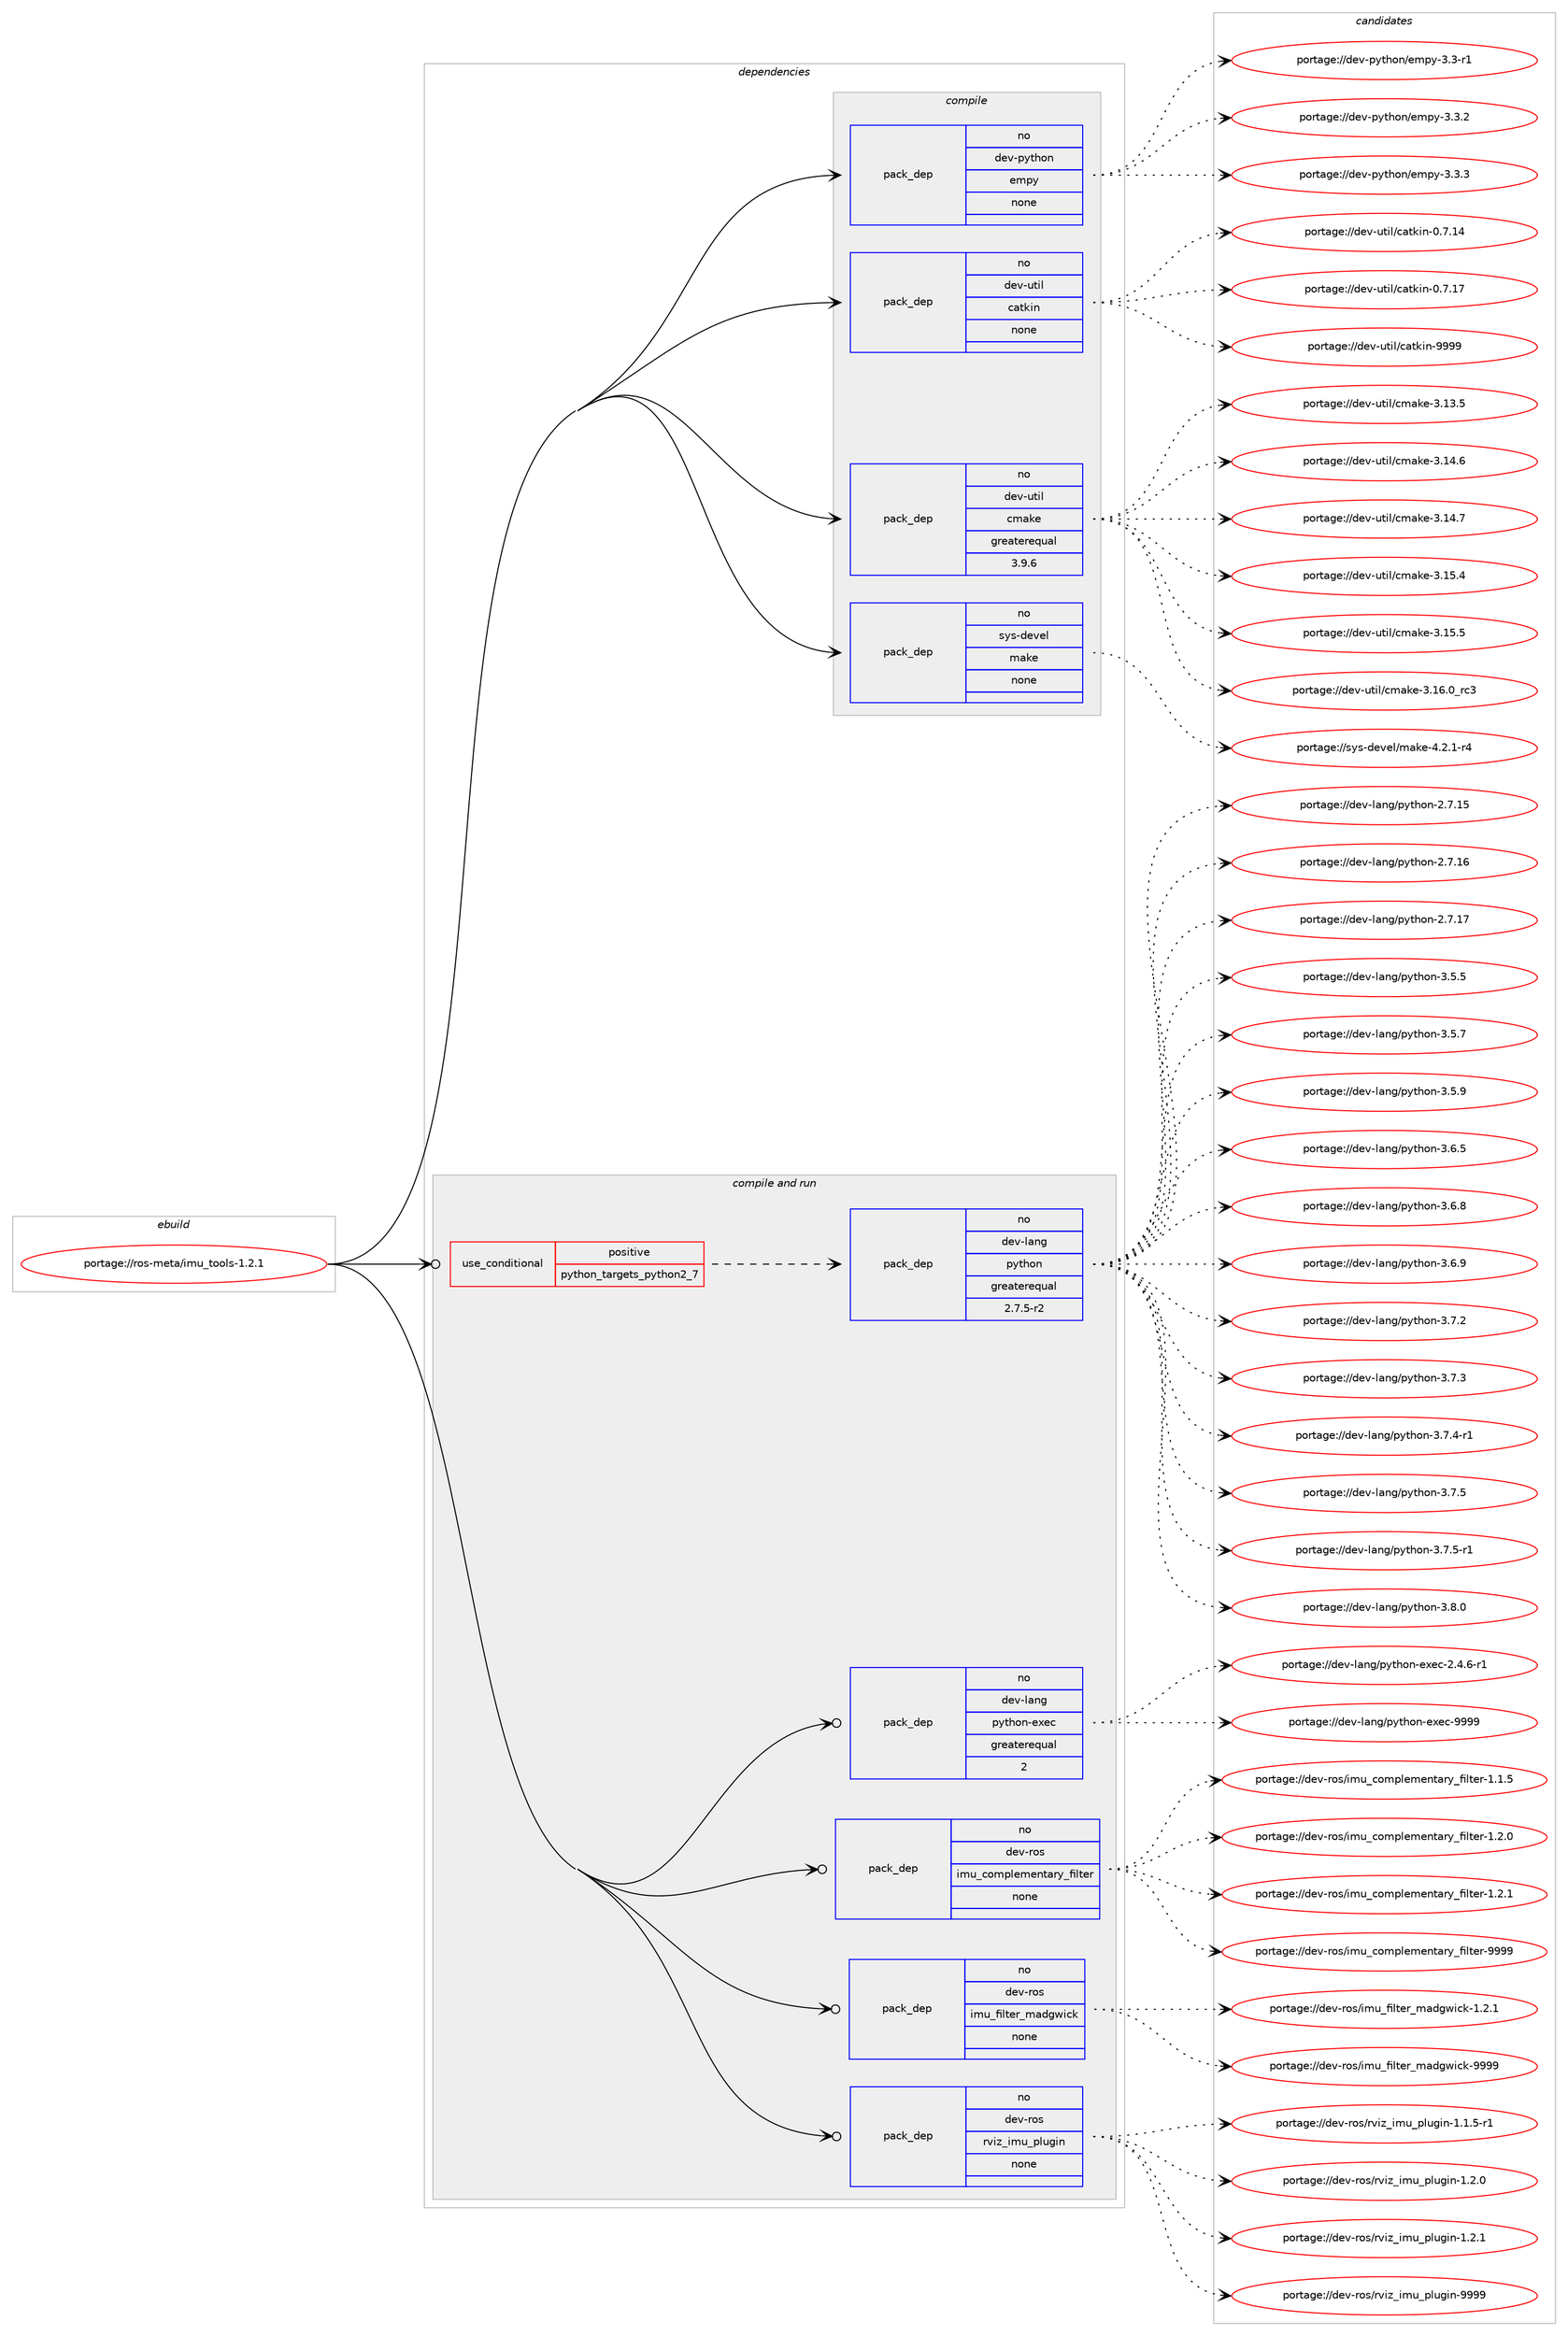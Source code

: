 digraph prolog {

# *************
# Graph options
# *************

newrank=true;
concentrate=true;
compound=true;
graph [rankdir=LR,fontname=Helvetica,fontsize=10,ranksep=1.5];#, ranksep=2.5, nodesep=0.2];
edge  [arrowhead=vee];
node  [fontname=Helvetica,fontsize=10];

# **********
# The ebuild
# **********

subgraph cluster_leftcol {
color=gray;
rank=same;
label=<<i>ebuild</i>>;
id [label="portage://ros-meta/imu_tools-1.2.1", color=red, width=4, href="../ros-meta/imu_tools-1.2.1.svg"];
}

# ****************
# The dependencies
# ****************

subgraph cluster_midcol {
color=gray;
label=<<i>dependencies</i>>;
subgraph cluster_compile {
fillcolor="#eeeeee";
style=filled;
label=<<i>compile</i>>;
subgraph pack278834 {
dependency380113 [label=<<TABLE BORDER="0" CELLBORDER="1" CELLSPACING="0" CELLPADDING="4" WIDTH="220"><TR><TD ROWSPAN="6" CELLPADDING="30">pack_dep</TD></TR><TR><TD WIDTH="110">no</TD></TR><TR><TD>dev-python</TD></TR><TR><TD>empy</TD></TR><TR><TD>none</TD></TR><TR><TD></TD></TR></TABLE>>, shape=none, color=blue];
}
id:e -> dependency380113:w [weight=20,style="solid",arrowhead="vee"];
subgraph pack278835 {
dependency380114 [label=<<TABLE BORDER="0" CELLBORDER="1" CELLSPACING="0" CELLPADDING="4" WIDTH="220"><TR><TD ROWSPAN="6" CELLPADDING="30">pack_dep</TD></TR><TR><TD WIDTH="110">no</TD></TR><TR><TD>dev-util</TD></TR><TR><TD>catkin</TD></TR><TR><TD>none</TD></TR><TR><TD></TD></TR></TABLE>>, shape=none, color=blue];
}
id:e -> dependency380114:w [weight=20,style="solid",arrowhead="vee"];
subgraph pack278836 {
dependency380115 [label=<<TABLE BORDER="0" CELLBORDER="1" CELLSPACING="0" CELLPADDING="4" WIDTH="220"><TR><TD ROWSPAN="6" CELLPADDING="30">pack_dep</TD></TR><TR><TD WIDTH="110">no</TD></TR><TR><TD>dev-util</TD></TR><TR><TD>cmake</TD></TR><TR><TD>greaterequal</TD></TR><TR><TD>3.9.6</TD></TR></TABLE>>, shape=none, color=blue];
}
id:e -> dependency380115:w [weight=20,style="solid",arrowhead="vee"];
subgraph pack278837 {
dependency380116 [label=<<TABLE BORDER="0" CELLBORDER="1" CELLSPACING="0" CELLPADDING="4" WIDTH="220"><TR><TD ROWSPAN="6" CELLPADDING="30">pack_dep</TD></TR><TR><TD WIDTH="110">no</TD></TR><TR><TD>sys-devel</TD></TR><TR><TD>make</TD></TR><TR><TD>none</TD></TR><TR><TD></TD></TR></TABLE>>, shape=none, color=blue];
}
id:e -> dependency380116:w [weight=20,style="solid",arrowhead="vee"];
}
subgraph cluster_compileandrun {
fillcolor="#eeeeee";
style=filled;
label=<<i>compile and run</i>>;
subgraph cond94861 {
dependency380117 [label=<<TABLE BORDER="0" CELLBORDER="1" CELLSPACING="0" CELLPADDING="4"><TR><TD ROWSPAN="3" CELLPADDING="10">use_conditional</TD></TR><TR><TD>positive</TD></TR><TR><TD>python_targets_python2_7</TD></TR></TABLE>>, shape=none, color=red];
subgraph pack278838 {
dependency380118 [label=<<TABLE BORDER="0" CELLBORDER="1" CELLSPACING="0" CELLPADDING="4" WIDTH="220"><TR><TD ROWSPAN="6" CELLPADDING="30">pack_dep</TD></TR><TR><TD WIDTH="110">no</TD></TR><TR><TD>dev-lang</TD></TR><TR><TD>python</TD></TR><TR><TD>greaterequal</TD></TR><TR><TD>2.7.5-r2</TD></TR></TABLE>>, shape=none, color=blue];
}
dependency380117:e -> dependency380118:w [weight=20,style="dashed",arrowhead="vee"];
}
id:e -> dependency380117:w [weight=20,style="solid",arrowhead="odotvee"];
subgraph pack278839 {
dependency380119 [label=<<TABLE BORDER="0" CELLBORDER="1" CELLSPACING="0" CELLPADDING="4" WIDTH="220"><TR><TD ROWSPAN="6" CELLPADDING="30">pack_dep</TD></TR><TR><TD WIDTH="110">no</TD></TR><TR><TD>dev-lang</TD></TR><TR><TD>python-exec</TD></TR><TR><TD>greaterequal</TD></TR><TR><TD>2</TD></TR></TABLE>>, shape=none, color=blue];
}
id:e -> dependency380119:w [weight=20,style="solid",arrowhead="odotvee"];
subgraph pack278840 {
dependency380120 [label=<<TABLE BORDER="0" CELLBORDER="1" CELLSPACING="0" CELLPADDING="4" WIDTH="220"><TR><TD ROWSPAN="6" CELLPADDING="30">pack_dep</TD></TR><TR><TD WIDTH="110">no</TD></TR><TR><TD>dev-ros</TD></TR><TR><TD>imu_complementary_filter</TD></TR><TR><TD>none</TD></TR><TR><TD></TD></TR></TABLE>>, shape=none, color=blue];
}
id:e -> dependency380120:w [weight=20,style="solid",arrowhead="odotvee"];
subgraph pack278841 {
dependency380121 [label=<<TABLE BORDER="0" CELLBORDER="1" CELLSPACING="0" CELLPADDING="4" WIDTH="220"><TR><TD ROWSPAN="6" CELLPADDING="30">pack_dep</TD></TR><TR><TD WIDTH="110">no</TD></TR><TR><TD>dev-ros</TD></TR><TR><TD>imu_filter_madgwick</TD></TR><TR><TD>none</TD></TR><TR><TD></TD></TR></TABLE>>, shape=none, color=blue];
}
id:e -> dependency380121:w [weight=20,style="solid",arrowhead="odotvee"];
subgraph pack278842 {
dependency380122 [label=<<TABLE BORDER="0" CELLBORDER="1" CELLSPACING="0" CELLPADDING="4" WIDTH="220"><TR><TD ROWSPAN="6" CELLPADDING="30">pack_dep</TD></TR><TR><TD WIDTH="110">no</TD></TR><TR><TD>dev-ros</TD></TR><TR><TD>rviz_imu_plugin</TD></TR><TR><TD>none</TD></TR><TR><TD></TD></TR></TABLE>>, shape=none, color=blue];
}
id:e -> dependency380122:w [weight=20,style="solid",arrowhead="odotvee"];
}
subgraph cluster_run {
fillcolor="#eeeeee";
style=filled;
label=<<i>run</i>>;
}
}

# **************
# The candidates
# **************

subgraph cluster_choices {
rank=same;
color=gray;
label=<<i>candidates</i>>;

subgraph choice278834 {
color=black;
nodesep=1;
choiceportage1001011184511212111610411111047101109112121455146514511449 [label="portage://dev-python/empy-3.3-r1", color=red, width=4,href="../dev-python/empy-3.3-r1.svg"];
choiceportage1001011184511212111610411111047101109112121455146514650 [label="portage://dev-python/empy-3.3.2", color=red, width=4,href="../dev-python/empy-3.3.2.svg"];
choiceportage1001011184511212111610411111047101109112121455146514651 [label="portage://dev-python/empy-3.3.3", color=red, width=4,href="../dev-python/empy-3.3.3.svg"];
dependency380113:e -> choiceportage1001011184511212111610411111047101109112121455146514511449:w [style=dotted,weight="100"];
dependency380113:e -> choiceportage1001011184511212111610411111047101109112121455146514650:w [style=dotted,weight="100"];
dependency380113:e -> choiceportage1001011184511212111610411111047101109112121455146514651:w [style=dotted,weight="100"];
}
subgraph choice278835 {
color=black;
nodesep=1;
choiceportage1001011184511711610510847999711610710511045484655464952 [label="portage://dev-util/catkin-0.7.14", color=red, width=4,href="../dev-util/catkin-0.7.14.svg"];
choiceportage1001011184511711610510847999711610710511045484655464955 [label="portage://dev-util/catkin-0.7.17", color=red, width=4,href="../dev-util/catkin-0.7.17.svg"];
choiceportage100101118451171161051084799971161071051104557575757 [label="portage://dev-util/catkin-9999", color=red, width=4,href="../dev-util/catkin-9999.svg"];
dependency380114:e -> choiceportage1001011184511711610510847999711610710511045484655464952:w [style=dotted,weight="100"];
dependency380114:e -> choiceportage1001011184511711610510847999711610710511045484655464955:w [style=dotted,weight="100"];
dependency380114:e -> choiceportage100101118451171161051084799971161071051104557575757:w [style=dotted,weight="100"];
}
subgraph choice278836 {
color=black;
nodesep=1;
choiceportage1001011184511711610510847991099710710145514649514653 [label="portage://dev-util/cmake-3.13.5", color=red, width=4,href="../dev-util/cmake-3.13.5.svg"];
choiceportage1001011184511711610510847991099710710145514649524654 [label="portage://dev-util/cmake-3.14.6", color=red, width=4,href="../dev-util/cmake-3.14.6.svg"];
choiceportage1001011184511711610510847991099710710145514649524655 [label="portage://dev-util/cmake-3.14.7", color=red, width=4,href="../dev-util/cmake-3.14.7.svg"];
choiceportage1001011184511711610510847991099710710145514649534652 [label="portage://dev-util/cmake-3.15.4", color=red, width=4,href="../dev-util/cmake-3.15.4.svg"];
choiceportage1001011184511711610510847991099710710145514649534653 [label="portage://dev-util/cmake-3.15.5", color=red, width=4,href="../dev-util/cmake-3.15.5.svg"];
choiceportage1001011184511711610510847991099710710145514649544648951149951 [label="portage://dev-util/cmake-3.16.0_rc3", color=red, width=4,href="../dev-util/cmake-3.16.0_rc3.svg"];
dependency380115:e -> choiceportage1001011184511711610510847991099710710145514649514653:w [style=dotted,weight="100"];
dependency380115:e -> choiceportage1001011184511711610510847991099710710145514649524654:w [style=dotted,weight="100"];
dependency380115:e -> choiceportage1001011184511711610510847991099710710145514649524655:w [style=dotted,weight="100"];
dependency380115:e -> choiceportage1001011184511711610510847991099710710145514649534652:w [style=dotted,weight="100"];
dependency380115:e -> choiceportage1001011184511711610510847991099710710145514649534653:w [style=dotted,weight="100"];
dependency380115:e -> choiceportage1001011184511711610510847991099710710145514649544648951149951:w [style=dotted,weight="100"];
}
subgraph choice278837 {
color=black;
nodesep=1;
choiceportage1151211154510010111810110847109971071014552465046494511452 [label="portage://sys-devel/make-4.2.1-r4", color=red, width=4,href="../sys-devel/make-4.2.1-r4.svg"];
dependency380116:e -> choiceportage1151211154510010111810110847109971071014552465046494511452:w [style=dotted,weight="100"];
}
subgraph choice278838 {
color=black;
nodesep=1;
choiceportage10010111845108971101034711212111610411111045504655464953 [label="portage://dev-lang/python-2.7.15", color=red, width=4,href="../dev-lang/python-2.7.15.svg"];
choiceportage10010111845108971101034711212111610411111045504655464954 [label="portage://dev-lang/python-2.7.16", color=red, width=4,href="../dev-lang/python-2.7.16.svg"];
choiceportage10010111845108971101034711212111610411111045504655464955 [label="portage://dev-lang/python-2.7.17", color=red, width=4,href="../dev-lang/python-2.7.17.svg"];
choiceportage100101118451089711010347112121116104111110455146534653 [label="portage://dev-lang/python-3.5.5", color=red, width=4,href="../dev-lang/python-3.5.5.svg"];
choiceportage100101118451089711010347112121116104111110455146534655 [label="portage://dev-lang/python-3.5.7", color=red, width=4,href="../dev-lang/python-3.5.7.svg"];
choiceportage100101118451089711010347112121116104111110455146534657 [label="portage://dev-lang/python-3.5.9", color=red, width=4,href="../dev-lang/python-3.5.9.svg"];
choiceportage100101118451089711010347112121116104111110455146544653 [label="portage://dev-lang/python-3.6.5", color=red, width=4,href="../dev-lang/python-3.6.5.svg"];
choiceportage100101118451089711010347112121116104111110455146544656 [label="portage://dev-lang/python-3.6.8", color=red, width=4,href="../dev-lang/python-3.6.8.svg"];
choiceportage100101118451089711010347112121116104111110455146544657 [label="portage://dev-lang/python-3.6.9", color=red, width=4,href="../dev-lang/python-3.6.9.svg"];
choiceportage100101118451089711010347112121116104111110455146554650 [label="portage://dev-lang/python-3.7.2", color=red, width=4,href="../dev-lang/python-3.7.2.svg"];
choiceportage100101118451089711010347112121116104111110455146554651 [label="portage://dev-lang/python-3.7.3", color=red, width=4,href="../dev-lang/python-3.7.3.svg"];
choiceportage1001011184510897110103471121211161041111104551465546524511449 [label="portage://dev-lang/python-3.7.4-r1", color=red, width=4,href="../dev-lang/python-3.7.4-r1.svg"];
choiceportage100101118451089711010347112121116104111110455146554653 [label="portage://dev-lang/python-3.7.5", color=red, width=4,href="../dev-lang/python-3.7.5.svg"];
choiceportage1001011184510897110103471121211161041111104551465546534511449 [label="portage://dev-lang/python-3.7.5-r1", color=red, width=4,href="../dev-lang/python-3.7.5-r1.svg"];
choiceportage100101118451089711010347112121116104111110455146564648 [label="portage://dev-lang/python-3.8.0", color=red, width=4,href="../dev-lang/python-3.8.0.svg"];
dependency380118:e -> choiceportage10010111845108971101034711212111610411111045504655464953:w [style=dotted,weight="100"];
dependency380118:e -> choiceportage10010111845108971101034711212111610411111045504655464954:w [style=dotted,weight="100"];
dependency380118:e -> choiceportage10010111845108971101034711212111610411111045504655464955:w [style=dotted,weight="100"];
dependency380118:e -> choiceportage100101118451089711010347112121116104111110455146534653:w [style=dotted,weight="100"];
dependency380118:e -> choiceportage100101118451089711010347112121116104111110455146534655:w [style=dotted,weight="100"];
dependency380118:e -> choiceportage100101118451089711010347112121116104111110455146534657:w [style=dotted,weight="100"];
dependency380118:e -> choiceportage100101118451089711010347112121116104111110455146544653:w [style=dotted,weight="100"];
dependency380118:e -> choiceportage100101118451089711010347112121116104111110455146544656:w [style=dotted,weight="100"];
dependency380118:e -> choiceportage100101118451089711010347112121116104111110455146544657:w [style=dotted,weight="100"];
dependency380118:e -> choiceportage100101118451089711010347112121116104111110455146554650:w [style=dotted,weight="100"];
dependency380118:e -> choiceportage100101118451089711010347112121116104111110455146554651:w [style=dotted,weight="100"];
dependency380118:e -> choiceportage1001011184510897110103471121211161041111104551465546524511449:w [style=dotted,weight="100"];
dependency380118:e -> choiceportage100101118451089711010347112121116104111110455146554653:w [style=dotted,weight="100"];
dependency380118:e -> choiceportage1001011184510897110103471121211161041111104551465546534511449:w [style=dotted,weight="100"];
dependency380118:e -> choiceportage100101118451089711010347112121116104111110455146564648:w [style=dotted,weight="100"];
}
subgraph choice278839 {
color=black;
nodesep=1;
choiceportage10010111845108971101034711212111610411111045101120101994550465246544511449 [label="portage://dev-lang/python-exec-2.4.6-r1", color=red, width=4,href="../dev-lang/python-exec-2.4.6-r1.svg"];
choiceportage10010111845108971101034711212111610411111045101120101994557575757 [label="portage://dev-lang/python-exec-9999", color=red, width=4,href="../dev-lang/python-exec-9999.svg"];
dependency380119:e -> choiceportage10010111845108971101034711212111610411111045101120101994550465246544511449:w [style=dotted,weight="100"];
dependency380119:e -> choiceportage10010111845108971101034711212111610411111045101120101994557575757:w [style=dotted,weight="100"];
}
subgraph choice278840 {
color=black;
nodesep=1;
choiceportage100101118451141111154710510911795991111091121081011091011101169711412195102105108116101114454946494653 [label="portage://dev-ros/imu_complementary_filter-1.1.5", color=red, width=4,href="../dev-ros/imu_complementary_filter-1.1.5.svg"];
choiceportage100101118451141111154710510911795991111091121081011091011101169711412195102105108116101114454946504648 [label="portage://dev-ros/imu_complementary_filter-1.2.0", color=red, width=4,href="../dev-ros/imu_complementary_filter-1.2.0.svg"];
choiceportage100101118451141111154710510911795991111091121081011091011101169711412195102105108116101114454946504649 [label="portage://dev-ros/imu_complementary_filter-1.2.1", color=red, width=4,href="../dev-ros/imu_complementary_filter-1.2.1.svg"];
choiceportage1001011184511411111547105109117959911110911210810110910111011697114121951021051081161011144557575757 [label="portage://dev-ros/imu_complementary_filter-9999", color=red, width=4,href="../dev-ros/imu_complementary_filter-9999.svg"];
dependency380120:e -> choiceportage100101118451141111154710510911795991111091121081011091011101169711412195102105108116101114454946494653:w [style=dotted,weight="100"];
dependency380120:e -> choiceportage100101118451141111154710510911795991111091121081011091011101169711412195102105108116101114454946504648:w [style=dotted,weight="100"];
dependency380120:e -> choiceportage100101118451141111154710510911795991111091121081011091011101169711412195102105108116101114454946504649:w [style=dotted,weight="100"];
dependency380120:e -> choiceportage1001011184511411111547105109117959911110911210810110910111011697114121951021051081161011144557575757:w [style=dotted,weight="100"];
}
subgraph choice278841 {
color=black;
nodesep=1;
choiceportage100101118451141111154710510911795102105108116101114951099710010311910599107454946504649 [label="portage://dev-ros/imu_filter_madgwick-1.2.1", color=red, width=4,href="../dev-ros/imu_filter_madgwick-1.2.1.svg"];
choiceportage1001011184511411111547105109117951021051081161011149510997100103119105991074557575757 [label="portage://dev-ros/imu_filter_madgwick-9999", color=red, width=4,href="../dev-ros/imu_filter_madgwick-9999.svg"];
dependency380121:e -> choiceportage100101118451141111154710510911795102105108116101114951099710010311910599107454946504649:w [style=dotted,weight="100"];
dependency380121:e -> choiceportage1001011184511411111547105109117951021051081161011149510997100103119105991074557575757:w [style=dotted,weight="100"];
}
subgraph choice278842 {
color=black;
nodesep=1;
choiceportage100101118451141111154711411810512295105109117951121081171031051104549464946534511449 [label="portage://dev-ros/rviz_imu_plugin-1.1.5-r1", color=red, width=4,href="../dev-ros/rviz_imu_plugin-1.1.5-r1.svg"];
choiceportage10010111845114111115471141181051229510510911795112108117103105110454946504648 [label="portage://dev-ros/rviz_imu_plugin-1.2.0", color=red, width=4,href="../dev-ros/rviz_imu_plugin-1.2.0.svg"];
choiceportage10010111845114111115471141181051229510510911795112108117103105110454946504649 [label="portage://dev-ros/rviz_imu_plugin-1.2.1", color=red, width=4,href="../dev-ros/rviz_imu_plugin-1.2.1.svg"];
choiceportage100101118451141111154711411810512295105109117951121081171031051104557575757 [label="portage://dev-ros/rviz_imu_plugin-9999", color=red, width=4,href="../dev-ros/rviz_imu_plugin-9999.svg"];
dependency380122:e -> choiceportage100101118451141111154711411810512295105109117951121081171031051104549464946534511449:w [style=dotted,weight="100"];
dependency380122:e -> choiceportage10010111845114111115471141181051229510510911795112108117103105110454946504648:w [style=dotted,weight="100"];
dependency380122:e -> choiceportage10010111845114111115471141181051229510510911795112108117103105110454946504649:w [style=dotted,weight="100"];
dependency380122:e -> choiceportage100101118451141111154711411810512295105109117951121081171031051104557575757:w [style=dotted,weight="100"];
}
}

}
